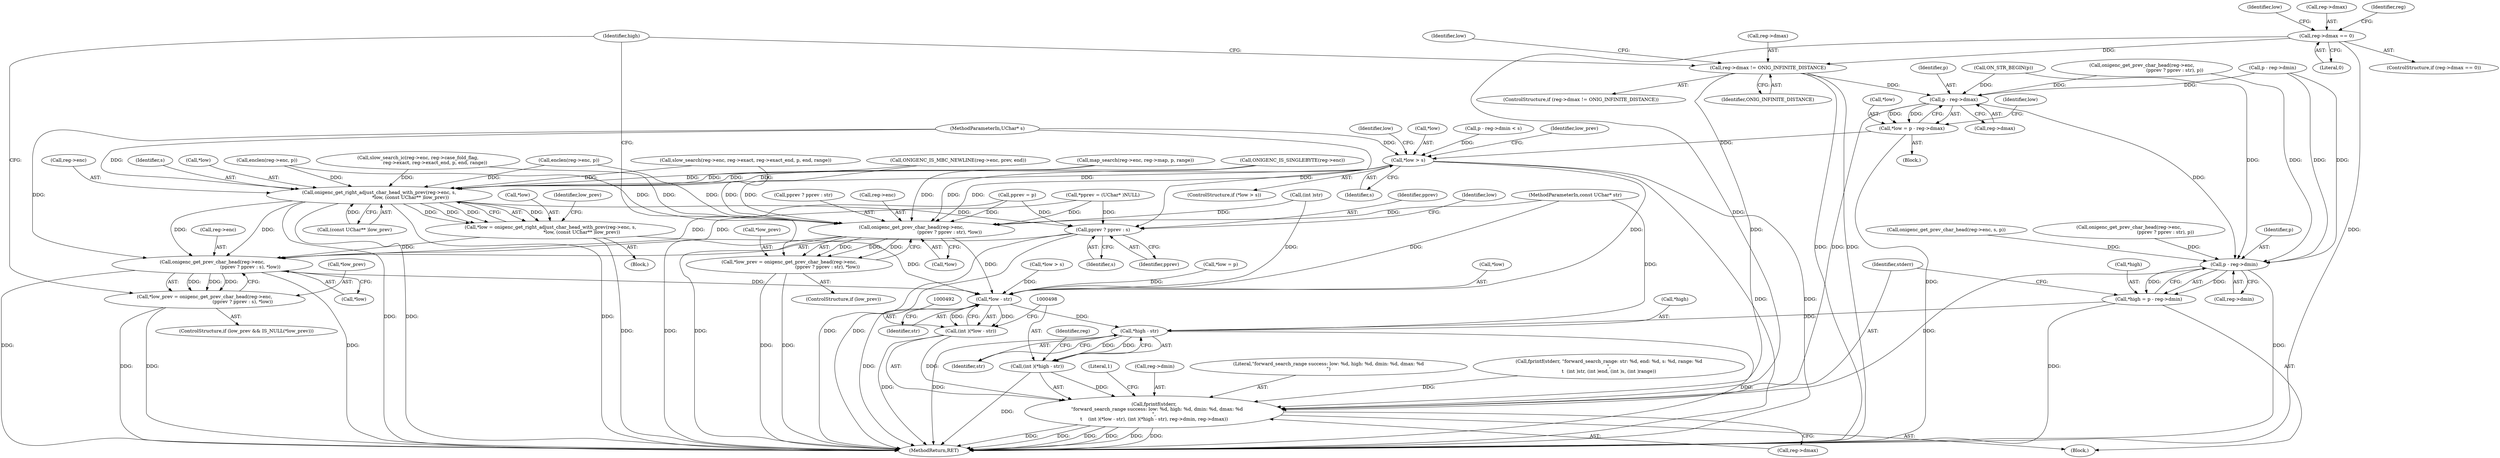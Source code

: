 digraph "0_oniguruma_b690371bbf97794b4a1d3f295d4fb9a8b05d402d@pointer" {
"1000411" [label="(Call,reg->dmax != ONIG_INFINITE_DISTANCE)"];
"1000368" [label="(Call,reg->dmax == 0)"];
"1000420" [label="(Call,p - reg->dmax)"];
"1000417" [label="(Call,*low = p - reg->dmax)"];
"1000426" [label="(Call,*low > s)"];
"1000434" [label="(Call,onigenc_get_right_adjust_char_head_with_prev(reg->enc, s,\n                                          *low, (const UChar** )low_prev))"];
"1000431" [label="(Call,*low = onigenc_get_right_adjust_char_head_with_prev(reg->enc, s,\n                                          *low, (const UChar** )low_prev))"];
"1000453" [label="(Call,onigenc_get_prev_char_head(reg->enc,\n                                                   (pprev ? pprev : s), *low))"];
"1000450" [label="(Call,*low_prev = onigenc_get_prev_char_head(reg->enc,\n                                                   (pprev ? pprev : s), *low))"];
"1000493" [label="(Call,*low - str)"];
"1000491" [label="(Call,(int )(*low - str))"];
"1000488" [label="(Call,fprintf(stderr,\n    \"forward_search_range success: low: %d, high: %d, dmin: %d, dmax: %d\n\",\n\t    (int )(*low - str), (int )(*high - str), reg->dmin, reg->dmax))"];
"1000499" [label="(Call,*high - str)"];
"1000497" [label="(Call,(int )(*high - str))"];
"1000457" [label="(Call,pprev ? pprev : s)"];
"1000470" [label="(Call,onigenc_get_prev_char_head(reg->enc,\n                                                   (pprev ? pprev : str), *low))"];
"1000467" [label="(Call,*low_prev = onigenc_get_prev_char_head(reg->enc,\n                                                   (pprev ? pprev : str), *low))"];
"1000483" [label="(Call,p - reg->dmin)"];
"1000480" [label="(Call,*high = p - reg->dmin)"];
"1000292" [label="(Call,enclen(reg->enc, p))"];
"1000467" [label="(Call,*low_prev = onigenc_get_prev_char_head(reg->enc,\n                                                   (pprev ? pprev : str), *low))"];
"1000462" [label="(Identifier,low)"];
"1000422" [label="(Call,reg->dmax)"];
"1000210" [label="(Call,slow_search_ic(reg->enc, reg->case_fold_flag,\n                       reg->exact, reg->exact_end, p, end, range))"];
"1000468" [label="(Call,*low_prev)"];
"1000494" [label="(Call,*low)"];
"1000460" [label="(Identifier,s)"];
"1000441" [label="(Call,(const UChar** )low_prev)"];
"1000124" [label="(Call,(int )str)"];
"1000410" [label="(ControlStructure,if (reg->dmax != ONIG_INFINITE_DISTANCE))"];
"1000461" [label="(Call,*low)"];
"1000470" [label="(Call,onigenc_get_prev_char_head(reg->enc,\n                                                   (pprev ? pprev : str), *low))"];
"1000116" [label="(Call,*pprev = (UChar* )NULL)"];
"1000426" [label="(Call,*low > s)"];
"1000454" [label="(Call,reg->enc)"];
"1000179" [label="(Call,enclen(reg->enc, p))"];
"1000510" [label="(Literal,1)"];
"1000431" [label="(Call,*low = onigenc_get_right_adjust_char_head_with_prev(reg->enc, s,\n                                          *low, (const UChar** )low_prev))"];
"1000484" [label="(Identifier,p)"];
"1000328" [label="(Call,ONIGENC_IS_MBC_NEWLINE(reg->enc, prev, end))"];
"1000503" [label="(Call,reg->dmin)"];
"1000287" [label="(Call,pprev = p)"];
"1000367" [label="(ControlStructure,if (reg->dmax == 0))"];
"1000446" [label="(Identifier,low_prev)"];
"1000513" [label="(MethodReturn,RET)"];
"1000496" [label="(Identifier,str)"];
"1000483" [label="(Call,p - reg->dmin)"];
"1000458" [label="(Identifier,pprev)"];
"1000453" [label="(Call,onigenc_get_prev_char_head(reg->enc,\n                                                   (pprev ? pprev : s), *low))"];
"1000432" [label="(Call,*low)"];
"1000457" [label="(Call,pprev ? pprev : s)"];
"1000488" [label="(Call,fprintf(stderr,\n    \"forward_search_range success: low: %d, high: %d, dmin: %d, dmax: %d\n\",\n\t    (int )(*low - str), (int )(*high - str), reg->dmin, reg->dmax))"];
"1000489" [label="(Identifier,stderr)"];
"1000433" [label="(Identifier,low)"];
"1000451" [label="(Call,*low_prev)"];
"1000428" [label="(Identifier,low)"];
"1000438" [label="(Identifier,s)"];
"1000260" [label="(Call,map_search(reg->enc, reg->map, p, range))"];
"1000425" [label="(ControlStructure,if (*low > s))"];
"1000444" [label="(ControlStructure,if (low_prev && IS_NULL(*low_prev)))"];
"1000279" [label="(Call,p - reg->dmin)"];
"1000482" [label="(Identifier,high)"];
"1000497" [label="(Call,(int )(*high - str))"];
"1000490" [label="(Literal,\"forward_search_range success: low: %d, high: %d, dmin: %d, dmax: %d\n\")"];
"1000427" [label="(Call,*low)"];
"1000491" [label="(Call,(int )(*low - str))"];
"1000372" [label="(Literal,0)"];
"1000485" [label="(Call,reg->dmin)"];
"1000480" [label="(Call,*high = p - reg->dmin)"];
"1000474" [label="(Call,pprev ? pprev : str)"];
"1000465" [label="(ControlStructure,if (low_prev))"];
"1000108" [label="(MethodParameterIn,UChar* s)"];
"1000147" [label="(Call,ONIGENC_IS_SINGLEBYTE(reg->enc))"];
"1000376" [label="(Identifier,low)"];
"1000421" [label="(Identifier,p)"];
"1000106" [label="(MethodParameterIn,const UChar* str)"];
"1000368" [label="(Call,reg->dmax == 0)"];
"1000420" [label="(Call,p - reg->dmax)"];
"1000276" [label="(Block,)"];
"1000417" [label="(Call,*low = p - reg->dmax)"];
"1000317" [label="(Call,onigenc_get_prev_char_head(reg->enc,\n                                            (pprev ? pprev : str), p))"];
"1000389" [label="(Call,onigenc_get_prev_char_head(reg->enc, s, p))"];
"1000121" [label="(Call,fprintf(stderr, \"forward_search_range: str: %d, end: %d, s: %d, range: %d\n\",\n\t  (int )str, (int )end, (int )s, (int )range))"];
"1000369" [label="(Call,reg->dmax)"];
"1000278" [label="(Call,p - reg->dmin < s)"];
"1000439" [label="(Call,*low)"];
"1000481" [label="(Call,*high)"];
"1000382" [label="(Call,*low > s)"];
"1000413" [label="(Identifier,reg)"];
"1000374" [label="(Call,*low = p)"];
"1000500" [label="(Call,*high)"];
"1000411" [label="(Call,reg->dmax != ONIG_INFINITE_DISTANCE)"];
"1000478" [label="(Call,*low)"];
"1000416" [label="(Block,)"];
"1000499" [label="(Call,*high - str)"];
"1000502" [label="(Identifier,str)"];
"1000466" [label="(Identifier,low_prev)"];
"1000504" [label="(Identifier,reg)"];
"1000471" [label="(Call,reg->enc)"];
"1000418" [label="(Call,*low)"];
"1000312" [label="(Call,ON_STR_BEGIN(p))"];
"1000419" [label="(Identifier,low)"];
"1000506" [label="(Call,reg->dmax)"];
"1000429" [label="(Identifier,s)"];
"1000493" [label="(Call,*low - str)"];
"1000399" [label="(Call,onigenc_get_prev_char_head(reg->enc,\n                                                 (pprev ? pprev : str), p))"];
"1000434" [label="(Call,onigenc_get_right_adjust_char_head_with_prev(reg->enc, s,\n                                          *low, (const UChar** )low_prev))"];
"1000450" [label="(Call,*low_prev = onigenc_get_prev_char_head(reg->enc,\n                                                   (pprev ? pprev : s), *low))"];
"1000430" [label="(Block,)"];
"1000412" [label="(Call,reg->dmax)"];
"1000415" [label="(Identifier,ONIG_INFINITE_DISTANCE)"];
"1000459" [label="(Identifier,pprev)"];
"1000193" [label="(Call,slow_search(reg->enc, reg->exact, reg->exact_end, p, end, range))"];
"1000435" [label="(Call,reg->enc)"];
"1000411" -> "1000410"  [label="AST: "];
"1000411" -> "1000415"  [label="CFG: "];
"1000412" -> "1000411"  [label="AST: "];
"1000415" -> "1000411"  [label="AST: "];
"1000419" -> "1000411"  [label="CFG: "];
"1000482" -> "1000411"  [label="CFG: "];
"1000411" -> "1000513"  [label="DDG: "];
"1000411" -> "1000513"  [label="DDG: "];
"1000368" -> "1000411"  [label="DDG: "];
"1000411" -> "1000420"  [label="DDG: "];
"1000411" -> "1000488"  [label="DDG: "];
"1000368" -> "1000367"  [label="AST: "];
"1000368" -> "1000372"  [label="CFG: "];
"1000369" -> "1000368"  [label="AST: "];
"1000372" -> "1000368"  [label="AST: "];
"1000376" -> "1000368"  [label="CFG: "];
"1000413" -> "1000368"  [label="CFG: "];
"1000368" -> "1000513"  [label="DDG: "];
"1000368" -> "1000488"  [label="DDG: "];
"1000420" -> "1000417"  [label="AST: "];
"1000420" -> "1000422"  [label="CFG: "];
"1000421" -> "1000420"  [label="AST: "];
"1000422" -> "1000420"  [label="AST: "];
"1000417" -> "1000420"  [label="CFG: "];
"1000420" -> "1000417"  [label="DDG: "];
"1000420" -> "1000417"  [label="DDG: "];
"1000279" -> "1000420"  [label="DDG: "];
"1000312" -> "1000420"  [label="DDG: "];
"1000317" -> "1000420"  [label="DDG: "];
"1000420" -> "1000483"  [label="DDG: "];
"1000420" -> "1000488"  [label="DDG: "];
"1000417" -> "1000416"  [label="AST: "];
"1000418" -> "1000417"  [label="AST: "];
"1000428" -> "1000417"  [label="CFG: "];
"1000417" -> "1000513"  [label="DDG: "];
"1000417" -> "1000426"  [label="DDG: "];
"1000426" -> "1000425"  [label="AST: "];
"1000426" -> "1000429"  [label="CFG: "];
"1000427" -> "1000426"  [label="AST: "];
"1000429" -> "1000426"  [label="AST: "];
"1000433" -> "1000426"  [label="CFG: "];
"1000466" -> "1000426"  [label="CFG: "];
"1000426" -> "1000513"  [label="DDG: "];
"1000426" -> "1000513"  [label="DDG: "];
"1000278" -> "1000426"  [label="DDG: "];
"1000108" -> "1000426"  [label="DDG: "];
"1000426" -> "1000434"  [label="DDG: "];
"1000426" -> "1000434"  [label="DDG: "];
"1000426" -> "1000470"  [label="DDG: "];
"1000426" -> "1000493"  [label="DDG: "];
"1000434" -> "1000431"  [label="AST: "];
"1000434" -> "1000441"  [label="CFG: "];
"1000435" -> "1000434"  [label="AST: "];
"1000438" -> "1000434"  [label="AST: "];
"1000439" -> "1000434"  [label="AST: "];
"1000441" -> "1000434"  [label="AST: "];
"1000431" -> "1000434"  [label="CFG: "];
"1000434" -> "1000513"  [label="DDG: "];
"1000434" -> "1000513"  [label="DDG: "];
"1000434" -> "1000513"  [label="DDG: "];
"1000434" -> "1000431"  [label="DDG: "];
"1000434" -> "1000431"  [label="DDG: "];
"1000434" -> "1000431"  [label="DDG: "];
"1000434" -> "1000431"  [label="DDG: "];
"1000193" -> "1000434"  [label="DDG: "];
"1000292" -> "1000434"  [label="DDG: "];
"1000179" -> "1000434"  [label="DDG: "];
"1000147" -> "1000434"  [label="DDG: "];
"1000328" -> "1000434"  [label="DDG: "];
"1000210" -> "1000434"  [label="DDG: "];
"1000260" -> "1000434"  [label="DDG: "];
"1000108" -> "1000434"  [label="DDG: "];
"1000441" -> "1000434"  [label="DDG: "];
"1000434" -> "1000453"  [label="DDG: "];
"1000434" -> "1000453"  [label="DDG: "];
"1000434" -> "1000457"  [label="DDG: "];
"1000431" -> "1000430"  [label="AST: "];
"1000432" -> "1000431"  [label="AST: "];
"1000446" -> "1000431"  [label="CFG: "];
"1000431" -> "1000513"  [label="DDG: "];
"1000431" -> "1000453"  [label="DDG: "];
"1000431" -> "1000493"  [label="DDG: "];
"1000453" -> "1000450"  [label="AST: "];
"1000453" -> "1000461"  [label="CFG: "];
"1000454" -> "1000453"  [label="AST: "];
"1000457" -> "1000453"  [label="AST: "];
"1000461" -> "1000453"  [label="AST: "];
"1000450" -> "1000453"  [label="CFG: "];
"1000453" -> "1000513"  [label="DDG: "];
"1000453" -> "1000513"  [label="DDG: "];
"1000453" -> "1000450"  [label="DDG: "];
"1000453" -> "1000450"  [label="DDG: "];
"1000453" -> "1000450"  [label="DDG: "];
"1000116" -> "1000453"  [label="DDG: "];
"1000287" -> "1000453"  [label="DDG: "];
"1000108" -> "1000453"  [label="DDG: "];
"1000453" -> "1000493"  [label="DDG: "];
"1000450" -> "1000444"  [label="AST: "];
"1000451" -> "1000450"  [label="AST: "];
"1000482" -> "1000450"  [label="CFG: "];
"1000450" -> "1000513"  [label="DDG: "];
"1000450" -> "1000513"  [label="DDG: "];
"1000493" -> "1000491"  [label="AST: "];
"1000493" -> "1000496"  [label="CFG: "];
"1000494" -> "1000493"  [label="AST: "];
"1000496" -> "1000493"  [label="AST: "];
"1000491" -> "1000493"  [label="CFG: "];
"1000493" -> "1000513"  [label="DDG: "];
"1000493" -> "1000491"  [label="DDG: "];
"1000493" -> "1000491"  [label="DDG: "];
"1000374" -> "1000493"  [label="DDG: "];
"1000382" -> "1000493"  [label="DDG: "];
"1000470" -> "1000493"  [label="DDG: "];
"1000124" -> "1000493"  [label="DDG: "];
"1000106" -> "1000493"  [label="DDG: "];
"1000493" -> "1000499"  [label="DDG: "];
"1000491" -> "1000488"  [label="AST: "];
"1000492" -> "1000491"  [label="AST: "];
"1000498" -> "1000491"  [label="CFG: "];
"1000491" -> "1000513"  [label="DDG: "];
"1000491" -> "1000488"  [label="DDG: "];
"1000488" -> "1000276"  [label="AST: "];
"1000488" -> "1000506"  [label="CFG: "];
"1000489" -> "1000488"  [label="AST: "];
"1000490" -> "1000488"  [label="AST: "];
"1000497" -> "1000488"  [label="AST: "];
"1000503" -> "1000488"  [label="AST: "];
"1000506" -> "1000488"  [label="AST: "];
"1000510" -> "1000488"  [label="CFG: "];
"1000488" -> "1000513"  [label="DDG: "];
"1000488" -> "1000513"  [label="DDG: "];
"1000488" -> "1000513"  [label="DDG: "];
"1000488" -> "1000513"  [label="DDG: "];
"1000488" -> "1000513"  [label="DDG: "];
"1000488" -> "1000513"  [label="DDG: "];
"1000121" -> "1000488"  [label="DDG: "];
"1000497" -> "1000488"  [label="DDG: "];
"1000483" -> "1000488"  [label="DDG: "];
"1000499" -> "1000497"  [label="AST: "];
"1000499" -> "1000502"  [label="CFG: "];
"1000500" -> "1000499"  [label="AST: "];
"1000502" -> "1000499"  [label="AST: "];
"1000497" -> "1000499"  [label="CFG: "];
"1000499" -> "1000513"  [label="DDG: "];
"1000499" -> "1000513"  [label="DDG: "];
"1000499" -> "1000497"  [label="DDG: "];
"1000499" -> "1000497"  [label="DDG: "];
"1000480" -> "1000499"  [label="DDG: "];
"1000106" -> "1000499"  [label="DDG: "];
"1000498" -> "1000497"  [label="AST: "];
"1000504" -> "1000497"  [label="CFG: "];
"1000497" -> "1000513"  [label="DDG: "];
"1000457" -> "1000459"  [label="CFG: "];
"1000457" -> "1000460"  [label="CFG: "];
"1000458" -> "1000457"  [label="AST: "];
"1000459" -> "1000457"  [label="AST: "];
"1000460" -> "1000457"  [label="AST: "];
"1000462" -> "1000457"  [label="CFG: "];
"1000457" -> "1000513"  [label="DDG: "];
"1000457" -> "1000513"  [label="DDG: "];
"1000116" -> "1000457"  [label="DDG: "];
"1000287" -> "1000457"  [label="DDG: "];
"1000108" -> "1000457"  [label="DDG: "];
"1000470" -> "1000467"  [label="AST: "];
"1000470" -> "1000478"  [label="CFG: "];
"1000471" -> "1000470"  [label="AST: "];
"1000474" -> "1000470"  [label="AST: "];
"1000478" -> "1000470"  [label="AST: "];
"1000467" -> "1000470"  [label="CFG: "];
"1000470" -> "1000513"  [label="DDG: "];
"1000470" -> "1000513"  [label="DDG: "];
"1000470" -> "1000467"  [label="DDG: "];
"1000470" -> "1000467"  [label="DDG: "];
"1000470" -> "1000467"  [label="DDG: "];
"1000193" -> "1000470"  [label="DDG: "];
"1000292" -> "1000470"  [label="DDG: "];
"1000179" -> "1000470"  [label="DDG: "];
"1000147" -> "1000470"  [label="DDG: "];
"1000328" -> "1000470"  [label="DDG: "];
"1000210" -> "1000470"  [label="DDG: "];
"1000260" -> "1000470"  [label="DDG: "];
"1000116" -> "1000470"  [label="DDG: "];
"1000287" -> "1000470"  [label="DDG: "];
"1000124" -> "1000470"  [label="DDG: "];
"1000106" -> "1000470"  [label="DDG: "];
"1000467" -> "1000465"  [label="AST: "];
"1000468" -> "1000467"  [label="AST: "];
"1000482" -> "1000467"  [label="CFG: "];
"1000467" -> "1000513"  [label="DDG: "];
"1000467" -> "1000513"  [label="DDG: "];
"1000483" -> "1000480"  [label="AST: "];
"1000483" -> "1000485"  [label="CFG: "];
"1000484" -> "1000483"  [label="AST: "];
"1000485" -> "1000483"  [label="AST: "];
"1000480" -> "1000483"  [label="CFG: "];
"1000483" -> "1000513"  [label="DDG: "];
"1000483" -> "1000480"  [label="DDG: "];
"1000483" -> "1000480"  [label="DDG: "];
"1000279" -> "1000483"  [label="DDG: "];
"1000279" -> "1000483"  [label="DDG: "];
"1000312" -> "1000483"  [label="DDG: "];
"1000399" -> "1000483"  [label="DDG: "];
"1000317" -> "1000483"  [label="DDG: "];
"1000389" -> "1000483"  [label="DDG: "];
"1000480" -> "1000276"  [label="AST: "];
"1000481" -> "1000480"  [label="AST: "];
"1000489" -> "1000480"  [label="CFG: "];
"1000480" -> "1000513"  [label="DDG: "];
}
